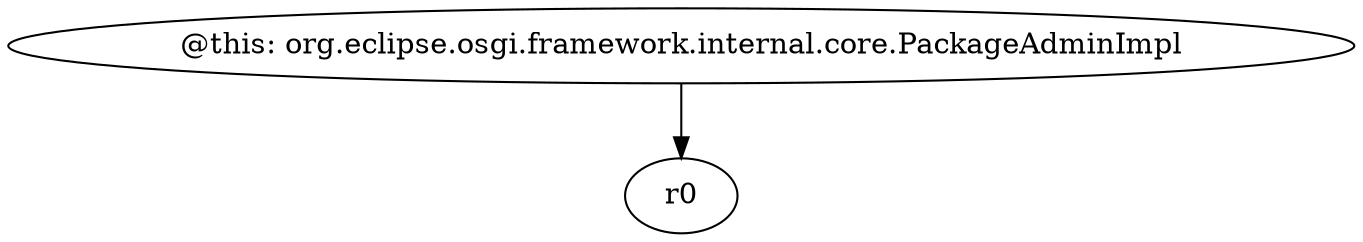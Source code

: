 digraph g {
0[label="@this: org.eclipse.osgi.framework.internal.core.PackageAdminImpl"]
1[label="r0"]
0->1[label=""]
}